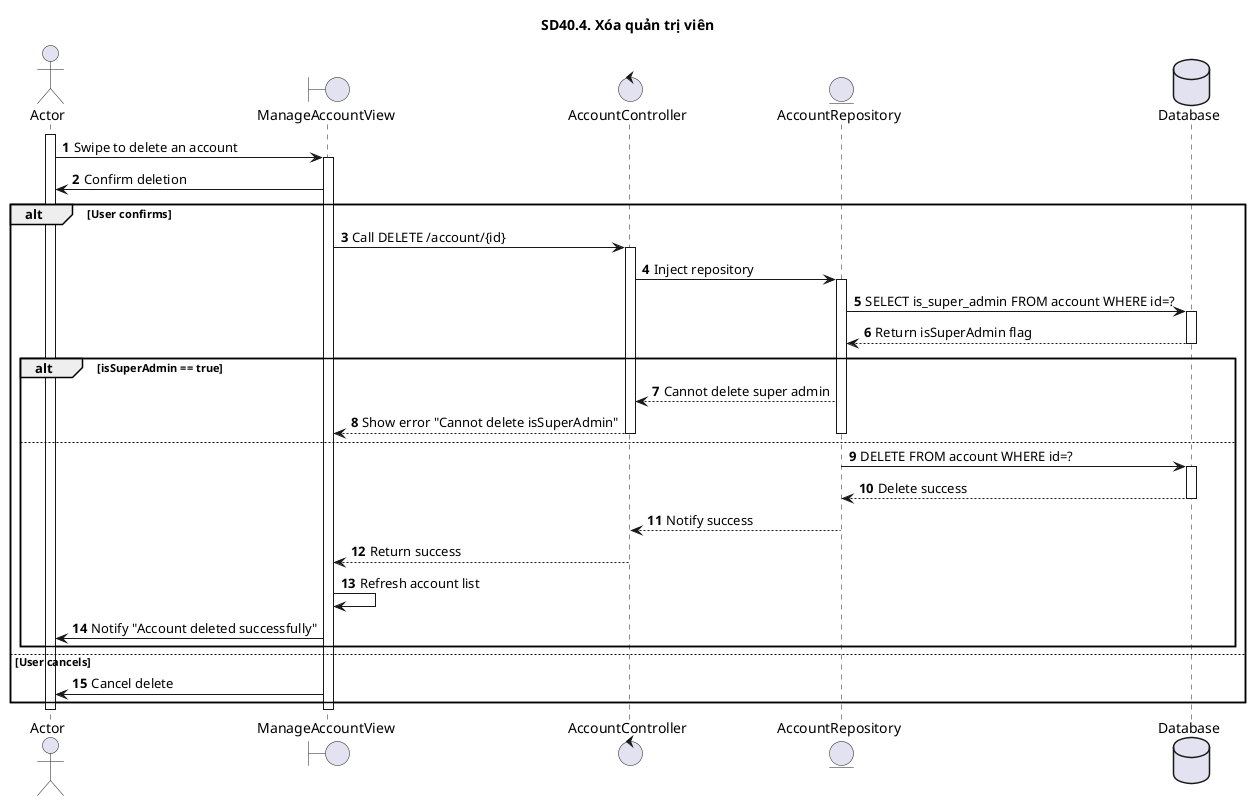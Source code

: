 @startuml SQ
autonumber
title SD40.4. Xóa quản trị viên

actor "Actor" as actor
boundary "ManageAccountView" as manageView
control "AccountController" as controller
entity "AccountRepository" as model
database "Database" as database

activate actor
actor -> manageView : Swipe to delete an account
activate manageView

manageView -> actor : Confirm deletion
alt User confirms
    manageView -> controller : Call DELETE /account/{id}
    activate controller

    controller -> model : Inject repository
    activate model

    model -> database : SELECT is_super_admin FROM account WHERE id=?
    activate database
    database --> model : Return isSuperAdmin flag
    deactivate database
    deactivate database

    alt isSuperAdmin == true
        model --> controller : Cannot delete super admin
        controller --> manageView : Show error "Cannot delete isSuperAdmin"
        deactivate model
        deactivate model
        deactivate controller
        deactivate controller
    else
        model -> database : DELETE FROM account WHERE id=?
        activate database
        database --> model : Delete success
        deactivate database
        deactivate database

        model --> controller : Notify success
        deactivate model
        deactivate model

        controller --> manageView : Return success
        deactivate controller
        deactivate controller

        manageView -> manageView : Refresh account list
        manageView -> actor : Notify "Account deleted successfully"
    end
else User cancels
    manageView -> actor : Cancel delete
end

deactivate manageView
deactivate actor
@enduml
